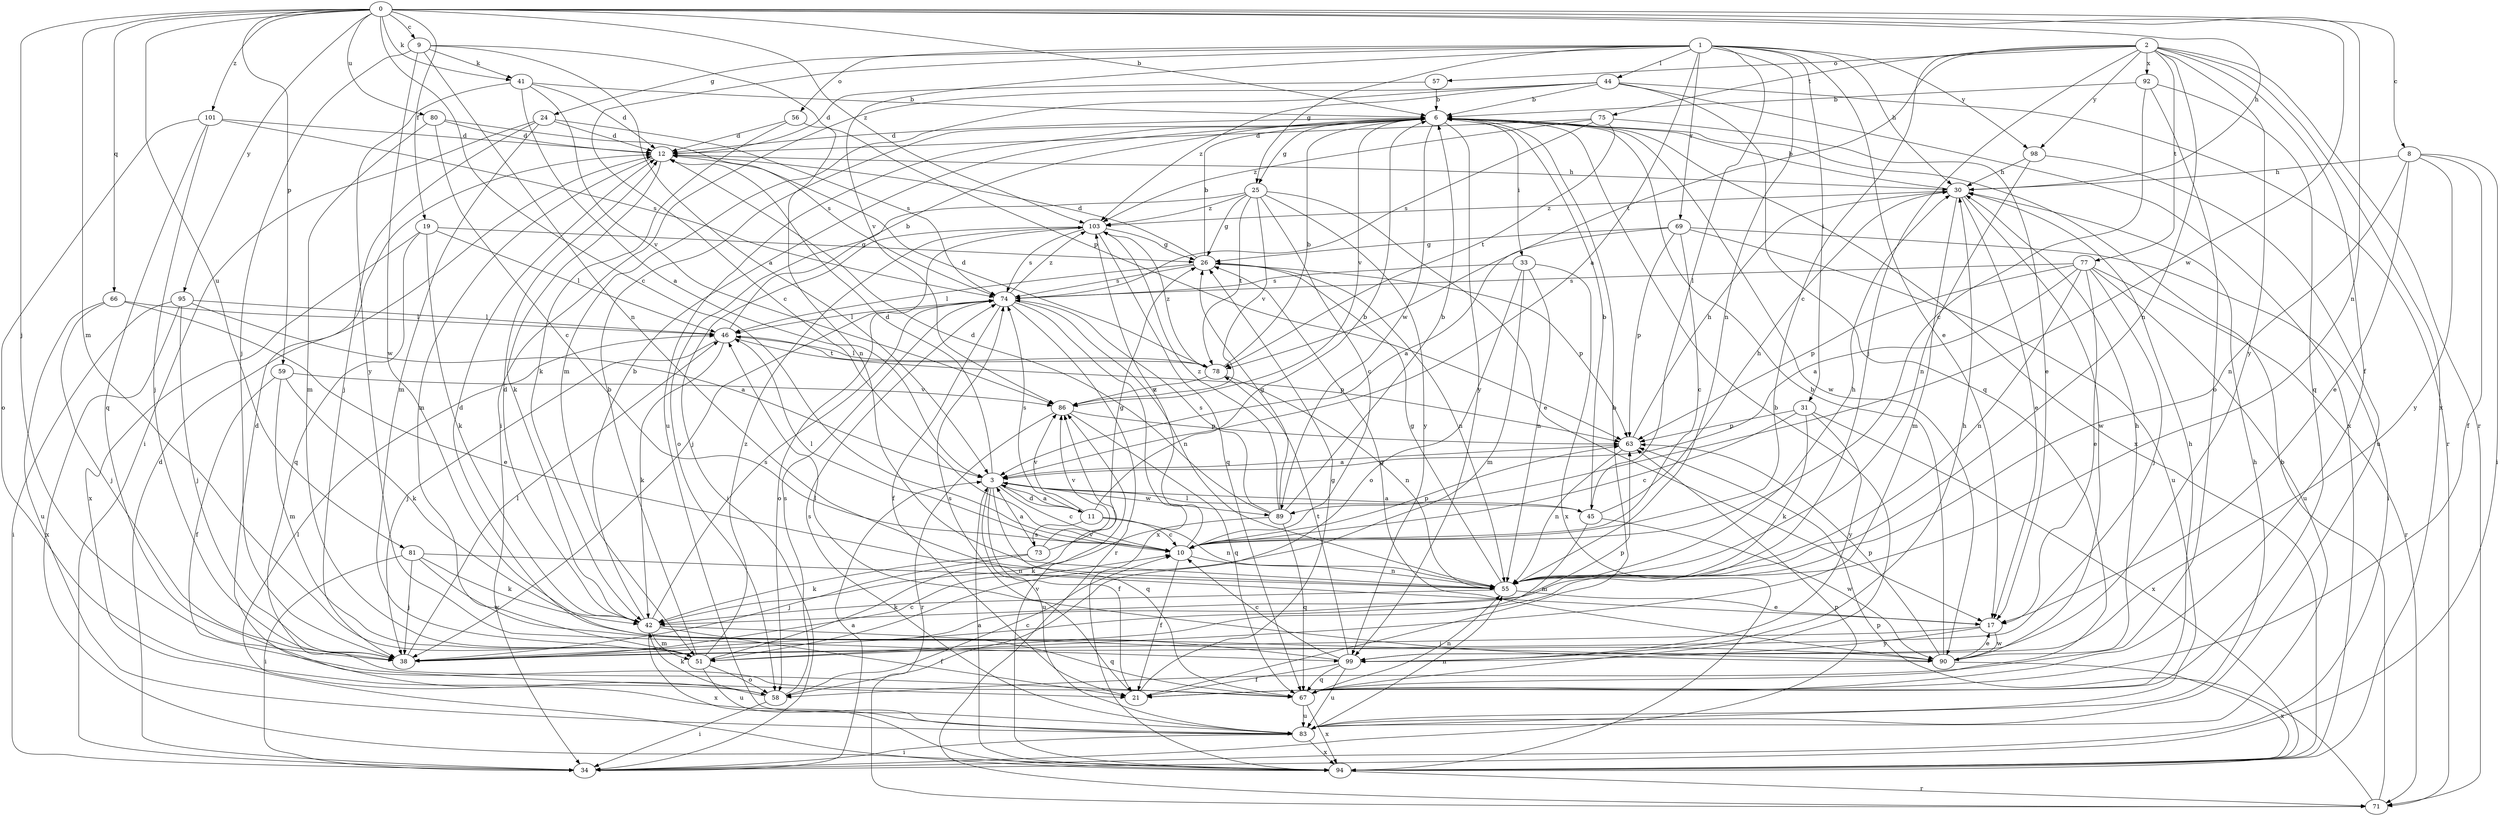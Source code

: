 strict digraph  {
0;
1;
2;
3;
6;
8;
9;
10;
11;
12;
17;
19;
21;
24;
25;
26;
30;
31;
33;
34;
38;
41;
42;
44;
45;
46;
51;
55;
56;
57;
58;
59;
63;
66;
67;
69;
71;
73;
74;
75;
77;
78;
80;
81;
83;
86;
89;
90;
92;
94;
95;
98;
99;
101;
103;
0 -> 6  [label=b];
0 -> 8  [label=c];
0 -> 9  [label=c];
0 -> 10  [label=c];
0 -> 19  [label=f];
0 -> 30  [label=h];
0 -> 38  [label=j];
0 -> 41  [label=k];
0 -> 51  [label=m];
0 -> 55  [label=n];
0 -> 59  [label=p];
0 -> 66  [label=q];
0 -> 80  [label=u];
0 -> 81  [label=u];
0 -> 89  [label=w];
0 -> 95  [label=y];
0 -> 101  [label=z];
0 -> 103  [label=z];
1 -> 3  [label=a];
1 -> 10  [label=c];
1 -> 17  [label=e];
1 -> 24  [label=g];
1 -> 25  [label=g];
1 -> 30  [label=h];
1 -> 31  [label=i];
1 -> 44  [label=l];
1 -> 45  [label=l];
1 -> 55  [label=n];
1 -> 56  [label=o];
1 -> 69  [label=r];
1 -> 86  [label=v];
1 -> 98  [label=y];
2 -> 10  [label=c];
2 -> 21  [label=f];
2 -> 38  [label=j];
2 -> 55  [label=n];
2 -> 57  [label=o];
2 -> 71  [label=r];
2 -> 75  [label=t];
2 -> 77  [label=t];
2 -> 78  [label=t];
2 -> 92  [label=x];
2 -> 94  [label=x];
2 -> 98  [label=y];
2 -> 99  [label=y];
3 -> 10  [label=c];
3 -> 11  [label=d];
3 -> 12  [label=d];
3 -> 21  [label=f];
3 -> 45  [label=l];
3 -> 67  [label=q];
3 -> 83  [label=u];
3 -> 89  [label=w];
6 -> 12  [label=d];
6 -> 25  [label=g];
6 -> 33  [label=i];
6 -> 83  [label=u];
6 -> 86  [label=v];
6 -> 89  [label=w];
6 -> 90  [label=w];
6 -> 94  [label=x];
6 -> 99  [label=y];
8 -> 17  [label=e];
8 -> 21  [label=f];
8 -> 30  [label=h];
8 -> 34  [label=i];
8 -> 55  [label=n];
8 -> 99  [label=y];
9 -> 3  [label=a];
9 -> 38  [label=j];
9 -> 41  [label=k];
9 -> 55  [label=n];
9 -> 63  [label=p];
9 -> 90  [label=w];
10 -> 21  [label=f];
10 -> 46  [label=l];
10 -> 55  [label=n];
10 -> 63  [label=p];
10 -> 103  [label=z];
11 -> 3  [label=a];
11 -> 6  [label=b];
11 -> 10  [label=c];
11 -> 55  [label=n];
11 -> 73  [label=s];
11 -> 74  [label=s];
11 -> 86  [label=v];
12 -> 30  [label=h];
12 -> 42  [label=k];
12 -> 51  [label=m];
17 -> 38  [label=j];
17 -> 90  [label=w];
17 -> 99  [label=y];
19 -> 26  [label=g];
19 -> 42  [label=k];
19 -> 46  [label=l];
19 -> 67  [label=q];
19 -> 94  [label=x];
21 -> 6  [label=b];
21 -> 26  [label=g];
21 -> 74  [label=s];
24 -> 12  [label=d];
24 -> 34  [label=i];
24 -> 38  [label=j];
24 -> 51  [label=m];
24 -> 74  [label=s];
25 -> 10  [label=c];
25 -> 17  [label=e];
25 -> 26  [label=g];
25 -> 58  [label=o];
25 -> 78  [label=t];
25 -> 86  [label=v];
25 -> 99  [label=y];
25 -> 103  [label=z];
26 -> 6  [label=b];
26 -> 12  [label=d];
26 -> 46  [label=l];
26 -> 55  [label=n];
26 -> 63  [label=p];
26 -> 74  [label=s];
30 -> 6  [label=b];
30 -> 17  [label=e];
30 -> 51  [label=m];
30 -> 90  [label=w];
30 -> 103  [label=z];
31 -> 10  [label=c];
31 -> 42  [label=k];
31 -> 63  [label=p];
31 -> 94  [label=x];
31 -> 99  [label=y];
33 -> 51  [label=m];
33 -> 55  [label=n];
33 -> 58  [label=o];
33 -> 74  [label=s];
33 -> 94  [label=x];
34 -> 3  [label=a];
34 -> 12  [label=d];
34 -> 63  [label=p];
38 -> 10  [label=c];
38 -> 46  [label=l];
38 -> 63  [label=p];
41 -> 3  [label=a];
41 -> 6  [label=b];
41 -> 12  [label=d];
41 -> 86  [label=v];
41 -> 99  [label=y];
42 -> 6  [label=b];
42 -> 12  [label=d];
42 -> 21  [label=f];
42 -> 51  [label=m];
42 -> 67  [label=q];
42 -> 74  [label=s];
42 -> 94  [label=x];
44 -> 6  [label=b];
44 -> 34  [label=i];
44 -> 51  [label=m];
44 -> 67  [label=q];
44 -> 71  [label=r];
44 -> 94  [label=x];
44 -> 103  [label=z];
45 -> 3  [label=a];
45 -> 6  [label=b];
45 -> 30  [label=h];
45 -> 51  [label=m];
45 -> 90  [label=w];
46 -> 6  [label=b];
46 -> 38  [label=j];
46 -> 42  [label=k];
46 -> 63  [label=p];
46 -> 78  [label=t];
51 -> 6  [label=b];
51 -> 58  [label=o];
51 -> 83  [label=u];
51 -> 86  [label=v];
51 -> 103  [label=z];
55 -> 17  [label=e];
55 -> 26  [label=g];
55 -> 30  [label=h];
55 -> 42  [label=k];
56 -> 12  [label=d];
56 -> 42  [label=k];
56 -> 55  [label=n];
57 -> 6  [label=b];
57 -> 12  [label=d];
58 -> 10  [label=c];
58 -> 12  [label=d];
58 -> 34  [label=i];
58 -> 42  [label=k];
58 -> 74  [label=s];
59 -> 21  [label=f];
59 -> 42  [label=k];
59 -> 51  [label=m];
59 -> 86  [label=v];
63 -> 3  [label=a];
63 -> 30  [label=h];
63 -> 55  [label=n];
66 -> 17  [label=e];
66 -> 38  [label=j];
66 -> 46  [label=l];
66 -> 83  [label=u];
67 -> 6  [label=b];
67 -> 30  [label=h];
67 -> 55  [label=n];
67 -> 83  [label=u];
67 -> 94  [label=x];
69 -> 3  [label=a];
69 -> 10  [label=c];
69 -> 26  [label=g];
69 -> 34  [label=i];
69 -> 63  [label=p];
69 -> 83  [label=u];
71 -> 6  [label=b];
71 -> 63  [label=p];
73 -> 3  [label=a];
73 -> 26  [label=g];
73 -> 38  [label=j];
73 -> 42  [label=k];
73 -> 86  [label=v];
74 -> 21  [label=f];
74 -> 46  [label=l];
74 -> 55  [label=n];
74 -> 58  [label=o];
74 -> 71  [label=r];
74 -> 94  [label=x];
74 -> 103  [label=z];
75 -> 12  [label=d];
75 -> 17  [label=e];
75 -> 74  [label=s];
75 -> 78  [label=t];
75 -> 103  [label=z];
77 -> 3  [label=a];
77 -> 17  [label=e];
77 -> 38  [label=j];
77 -> 55  [label=n];
77 -> 63  [label=p];
77 -> 71  [label=r];
77 -> 74  [label=s];
77 -> 83  [label=u];
78 -> 6  [label=b];
78 -> 12  [label=d];
78 -> 46  [label=l];
78 -> 55  [label=n];
78 -> 86  [label=v];
78 -> 103  [label=z];
80 -> 10  [label=c];
80 -> 12  [label=d];
80 -> 51  [label=m];
80 -> 74  [label=s];
81 -> 34  [label=i];
81 -> 38  [label=j];
81 -> 42  [label=k];
81 -> 55  [label=n];
81 -> 90  [label=w];
83 -> 30  [label=h];
83 -> 34  [label=i];
83 -> 46  [label=l];
83 -> 55  [label=n];
83 -> 74  [label=s];
83 -> 94  [label=x];
86 -> 63  [label=p];
86 -> 67  [label=q];
86 -> 71  [label=r];
89 -> 6  [label=b];
89 -> 12  [label=d];
89 -> 26  [label=g];
89 -> 42  [label=k];
89 -> 67  [label=q];
89 -> 74  [label=s];
89 -> 103  [label=z];
90 -> 6  [label=b];
90 -> 17  [label=e];
90 -> 26  [label=g];
90 -> 30  [label=h];
90 -> 46  [label=l];
90 -> 63  [label=p];
90 -> 94  [label=x];
92 -> 6  [label=b];
92 -> 10  [label=c];
92 -> 58  [label=o];
92 -> 67  [label=q];
94 -> 3  [label=a];
94 -> 71  [label=r];
94 -> 86  [label=v];
95 -> 3  [label=a];
95 -> 34  [label=i];
95 -> 38  [label=j];
95 -> 46  [label=l];
95 -> 94  [label=x];
98 -> 30  [label=h];
98 -> 55  [label=n];
98 -> 83  [label=u];
99 -> 10  [label=c];
99 -> 12  [label=d];
99 -> 21  [label=f];
99 -> 30  [label=h];
99 -> 67  [label=q];
99 -> 78  [label=t];
99 -> 83  [label=u];
101 -> 12  [label=d];
101 -> 38  [label=j];
101 -> 58  [label=o];
101 -> 67  [label=q];
101 -> 74  [label=s];
103 -> 26  [label=g];
103 -> 34  [label=i];
103 -> 38  [label=j];
103 -> 67  [label=q];
103 -> 74  [label=s];
}

